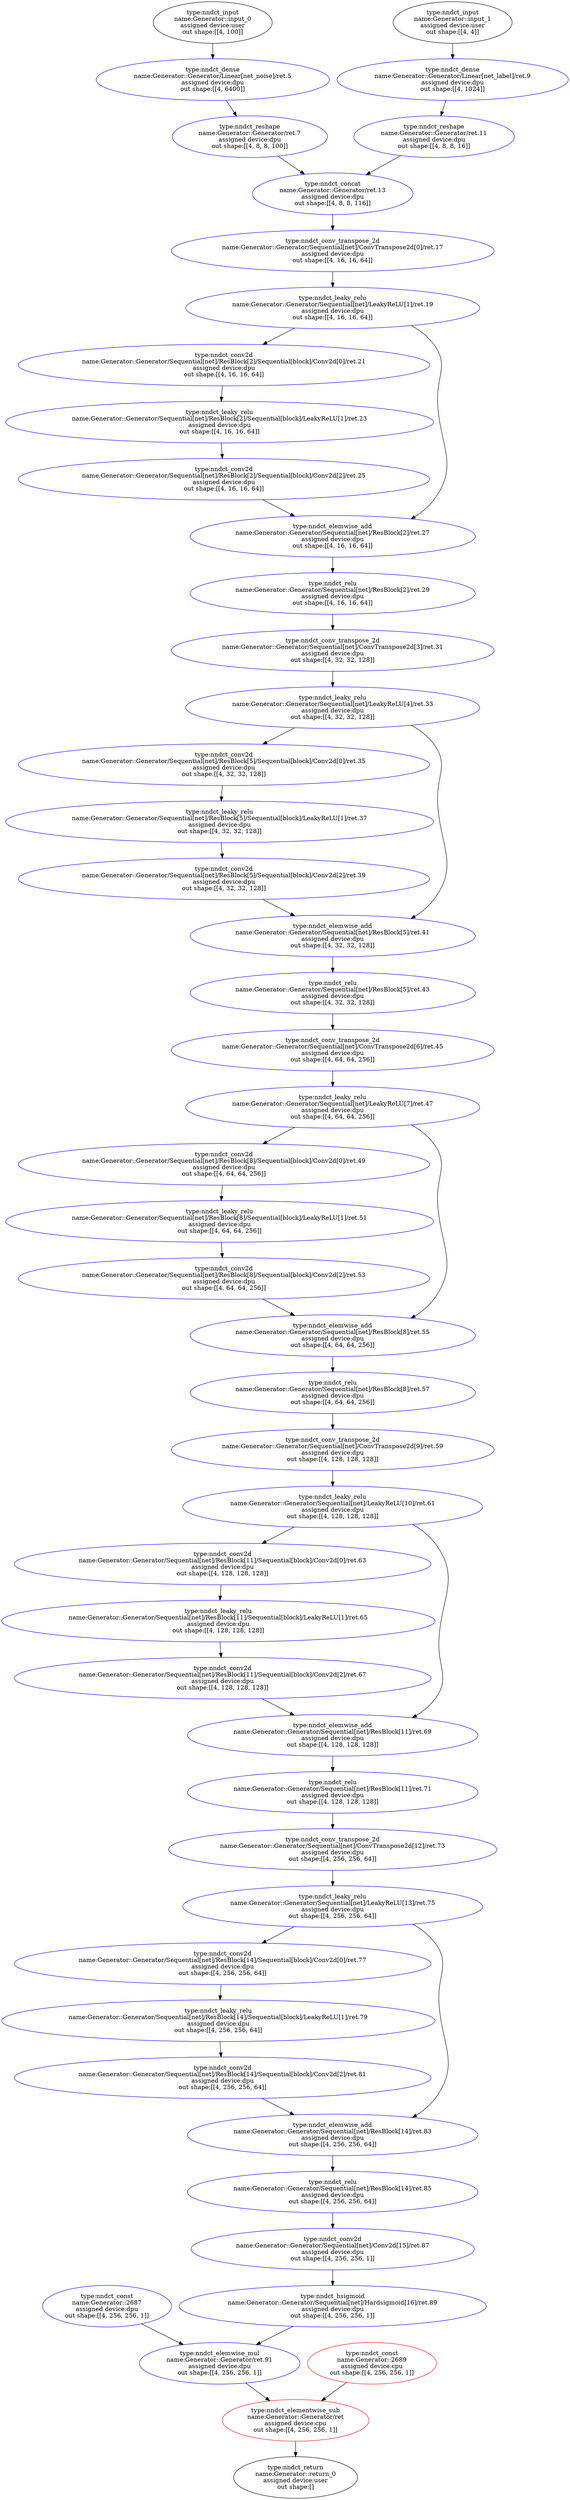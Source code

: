 digraph Generator {
	2687 [label="type:nndct_const
name:Generator::2687
assigned device:dpu
out shape:[[4, 256, 256, 1]]" color=blue]
	2689 [label="type:nndct_const
name:Generator::2689
assigned device:cpu
out shape:[[4, 256, 256, 1]]" color=red]
	input_0 [label="type:nndct_input
name:Generator::input_0
assigned device:user
out shape:[[4, 100]]" color=black]
	input_1 [label="type:nndct_input
name:Generator::input_1
assigned device:user
out shape:[[4, 4]]" color=black]
	"Generator/Linear[net_noise]/ret.5" [label="type:nndct_dense
name:Generator::Generator/Linear[net_noise]/ret.5
assigned device:dpu
out shape:[[4, 6400]]" color=blue]
	"Generator/ret.7" [label="type:nndct_reshape
name:Generator::Generator/ret.7
assigned device:dpu
out shape:[[4, 8, 8, 100]]" color=blue]
	"Generator/Linear[net_label]/ret.9" [label="type:nndct_dense
name:Generator::Generator/Linear[net_label]/ret.9
assigned device:dpu
out shape:[[4, 1024]]" color=blue]
	"Generator/ret.11" [label="type:nndct_reshape
name:Generator::Generator/ret.11
assigned device:dpu
out shape:[[4, 8, 8, 16]]" color=blue]
	"Generator/ret.13" [label="type:nndct_concat
name:Generator::Generator/ret.13
assigned device:dpu
out shape:[[4, 8, 8, 116]]" color=blue]
	"Generator/Sequential[net]/ConvTranspose2d[0]/ret.17" [label="type:nndct_conv_transpose_2d
name:Generator::Generator/Sequential[net]/ConvTranspose2d[0]/ret.17
assigned device:dpu
out shape:[[4, 16, 16, 64]]" color=blue]
	"Generator/Sequential[net]/LeakyReLU[1]/ret.19" [label="type:nndct_leaky_relu
name:Generator::Generator/Sequential[net]/LeakyReLU[1]/ret.19
assigned device:dpu
out shape:[[4, 16, 16, 64]]" color=blue]
	"Generator/Sequential[net]/ResBlock[2]/Sequential[block]/Conv2d[0]/ret.21" [label="type:nndct_conv2d
name:Generator::Generator/Sequential[net]/ResBlock[2]/Sequential[block]/Conv2d[0]/ret.21
assigned device:dpu
out shape:[[4, 16, 16, 64]]" color=blue]
	"Generator/Sequential[net]/ResBlock[2]/Sequential[block]/LeakyReLU[1]/ret.23" [label="type:nndct_leaky_relu
name:Generator::Generator/Sequential[net]/ResBlock[2]/Sequential[block]/LeakyReLU[1]/ret.23
assigned device:dpu
out shape:[[4, 16, 16, 64]]" color=blue]
	"Generator/Sequential[net]/ResBlock[2]/Sequential[block]/Conv2d[2]/ret.25" [label="type:nndct_conv2d
name:Generator::Generator/Sequential[net]/ResBlock[2]/Sequential[block]/Conv2d[2]/ret.25
assigned device:dpu
out shape:[[4, 16, 16, 64]]" color=blue]
	"Generator/Sequential[net]/ResBlock[2]/ret.27" [label="type:nndct_elemwise_add
name:Generator::Generator/Sequential[net]/ResBlock[2]/ret.27
assigned device:dpu
out shape:[[4, 16, 16, 64]]" color=blue]
	"Generator/Sequential[net]/ResBlock[2]/ret.29" [label="type:nndct_relu
name:Generator::Generator/Sequential[net]/ResBlock[2]/ret.29
assigned device:dpu
out shape:[[4, 16, 16, 64]]" color=blue]
	"Generator/Sequential[net]/ConvTranspose2d[3]/ret.31" [label="type:nndct_conv_transpose_2d
name:Generator::Generator/Sequential[net]/ConvTranspose2d[3]/ret.31
assigned device:dpu
out shape:[[4, 32, 32, 128]]" color=blue]
	"Generator/Sequential[net]/LeakyReLU[4]/ret.33" [label="type:nndct_leaky_relu
name:Generator::Generator/Sequential[net]/LeakyReLU[4]/ret.33
assigned device:dpu
out shape:[[4, 32, 32, 128]]" color=blue]
	"Generator/Sequential[net]/ResBlock[5]/Sequential[block]/Conv2d[0]/ret.35" [label="type:nndct_conv2d
name:Generator::Generator/Sequential[net]/ResBlock[5]/Sequential[block]/Conv2d[0]/ret.35
assigned device:dpu
out shape:[[4, 32, 32, 128]]" color=blue]
	"Generator/Sequential[net]/ResBlock[5]/Sequential[block]/LeakyReLU[1]/ret.37" [label="type:nndct_leaky_relu
name:Generator::Generator/Sequential[net]/ResBlock[5]/Sequential[block]/LeakyReLU[1]/ret.37
assigned device:dpu
out shape:[[4, 32, 32, 128]]" color=blue]
	"Generator/Sequential[net]/ResBlock[5]/Sequential[block]/Conv2d[2]/ret.39" [label="type:nndct_conv2d
name:Generator::Generator/Sequential[net]/ResBlock[5]/Sequential[block]/Conv2d[2]/ret.39
assigned device:dpu
out shape:[[4, 32, 32, 128]]" color=blue]
	"Generator/Sequential[net]/ResBlock[5]/ret.41" [label="type:nndct_elemwise_add
name:Generator::Generator/Sequential[net]/ResBlock[5]/ret.41
assigned device:dpu
out shape:[[4, 32, 32, 128]]" color=blue]
	"Generator/Sequential[net]/ResBlock[5]/ret.43" [label="type:nndct_relu
name:Generator::Generator/Sequential[net]/ResBlock[5]/ret.43
assigned device:dpu
out shape:[[4, 32, 32, 128]]" color=blue]
	"Generator/Sequential[net]/ConvTranspose2d[6]/ret.45" [label="type:nndct_conv_transpose_2d
name:Generator::Generator/Sequential[net]/ConvTranspose2d[6]/ret.45
assigned device:dpu
out shape:[[4, 64, 64, 256]]" color=blue]
	"Generator/Sequential[net]/LeakyReLU[7]/ret.47" [label="type:nndct_leaky_relu
name:Generator::Generator/Sequential[net]/LeakyReLU[7]/ret.47
assigned device:dpu
out shape:[[4, 64, 64, 256]]" color=blue]
	"Generator/Sequential[net]/ResBlock[8]/Sequential[block]/Conv2d[0]/ret.49" [label="type:nndct_conv2d
name:Generator::Generator/Sequential[net]/ResBlock[8]/Sequential[block]/Conv2d[0]/ret.49
assigned device:dpu
out shape:[[4, 64, 64, 256]]" color=blue]
	"Generator/Sequential[net]/ResBlock[8]/Sequential[block]/LeakyReLU[1]/ret.51" [label="type:nndct_leaky_relu
name:Generator::Generator/Sequential[net]/ResBlock[8]/Sequential[block]/LeakyReLU[1]/ret.51
assigned device:dpu
out shape:[[4, 64, 64, 256]]" color=blue]
	"Generator/Sequential[net]/ResBlock[8]/Sequential[block]/Conv2d[2]/ret.53" [label="type:nndct_conv2d
name:Generator::Generator/Sequential[net]/ResBlock[8]/Sequential[block]/Conv2d[2]/ret.53
assigned device:dpu
out shape:[[4, 64, 64, 256]]" color=blue]
	"Generator/Sequential[net]/ResBlock[8]/ret.55" [label="type:nndct_elemwise_add
name:Generator::Generator/Sequential[net]/ResBlock[8]/ret.55
assigned device:dpu
out shape:[[4, 64, 64, 256]]" color=blue]
	"Generator/Sequential[net]/ResBlock[8]/ret.57" [label="type:nndct_relu
name:Generator::Generator/Sequential[net]/ResBlock[8]/ret.57
assigned device:dpu
out shape:[[4, 64, 64, 256]]" color=blue]
	"Generator/Sequential[net]/ConvTranspose2d[9]/ret.59" [label="type:nndct_conv_transpose_2d
name:Generator::Generator/Sequential[net]/ConvTranspose2d[9]/ret.59
assigned device:dpu
out shape:[[4, 128, 128, 128]]" color=blue]
	"Generator/Sequential[net]/LeakyReLU[10]/ret.61" [label="type:nndct_leaky_relu
name:Generator::Generator/Sequential[net]/LeakyReLU[10]/ret.61
assigned device:dpu
out shape:[[4, 128, 128, 128]]" color=blue]
	"Generator/Sequential[net]/ResBlock[11]/Sequential[block]/Conv2d[0]/ret.63" [label="type:nndct_conv2d
name:Generator::Generator/Sequential[net]/ResBlock[11]/Sequential[block]/Conv2d[0]/ret.63
assigned device:dpu
out shape:[[4, 128, 128, 128]]" color=blue]
	"Generator/Sequential[net]/ResBlock[11]/Sequential[block]/LeakyReLU[1]/ret.65" [label="type:nndct_leaky_relu
name:Generator::Generator/Sequential[net]/ResBlock[11]/Sequential[block]/LeakyReLU[1]/ret.65
assigned device:dpu
out shape:[[4, 128, 128, 128]]" color=blue]
	"Generator/Sequential[net]/ResBlock[11]/Sequential[block]/Conv2d[2]/ret.67" [label="type:nndct_conv2d
name:Generator::Generator/Sequential[net]/ResBlock[11]/Sequential[block]/Conv2d[2]/ret.67
assigned device:dpu
out shape:[[4, 128, 128, 128]]" color=blue]
	"Generator/Sequential[net]/ResBlock[11]/ret.69" [label="type:nndct_elemwise_add
name:Generator::Generator/Sequential[net]/ResBlock[11]/ret.69
assigned device:dpu
out shape:[[4, 128, 128, 128]]" color=blue]
	"Generator/Sequential[net]/ResBlock[11]/ret.71" [label="type:nndct_relu
name:Generator::Generator/Sequential[net]/ResBlock[11]/ret.71
assigned device:dpu
out shape:[[4, 128, 128, 128]]" color=blue]
	"Generator/Sequential[net]/ConvTranspose2d[12]/ret.73" [label="type:nndct_conv_transpose_2d
name:Generator::Generator/Sequential[net]/ConvTranspose2d[12]/ret.73
assigned device:dpu
out shape:[[4, 256, 256, 64]]" color=blue]
	"Generator/Sequential[net]/LeakyReLU[13]/ret.75" [label="type:nndct_leaky_relu
name:Generator::Generator/Sequential[net]/LeakyReLU[13]/ret.75
assigned device:dpu
out shape:[[4, 256, 256, 64]]" color=blue]
	"Generator/Sequential[net]/ResBlock[14]/Sequential[block]/Conv2d[0]/ret.77" [label="type:nndct_conv2d
name:Generator::Generator/Sequential[net]/ResBlock[14]/Sequential[block]/Conv2d[0]/ret.77
assigned device:dpu
out shape:[[4, 256, 256, 64]]" color=blue]
	"Generator/Sequential[net]/ResBlock[14]/Sequential[block]/LeakyReLU[1]/ret.79" [label="type:nndct_leaky_relu
name:Generator::Generator/Sequential[net]/ResBlock[14]/Sequential[block]/LeakyReLU[1]/ret.79
assigned device:dpu
out shape:[[4, 256, 256, 64]]" color=blue]
	"Generator/Sequential[net]/ResBlock[14]/Sequential[block]/Conv2d[2]/ret.81" [label="type:nndct_conv2d
name:Generator::Generator/Sequential[net]/ResBlock[14]/Sequential[block]/Conv2d[2]/ret.81
assigned device:dpu
out shape:[[4, 256, 256, 64]]" color=blue]
	"Generator/Sequential[net]/ResBlock[14]/ret.83" [label="type:nndct_elemwise_add
name:Generator::Generator/Sequential[net]/ResBlock[14]/ret.83
assigned device:dpu
out shape:[[4, 256, 256, 64]]" color=blue]
	"Generator/Sequential[net]/ResBlock[14]/ret.85" [label="type:nndct_relu
name:Generator::Generator/Sequential[net]/ResBlock[14]/ret.85
assigned device:dpu
out shape:[[4, 256, 256, 64]]" color=blue]
	"Generator/Sequential[net]/Conv2d[15]/ret.87" [label="type:nndct_conv2d
name:Generator::Generator/Sequential[net]/Conv2d[15]/ret.87
assigned device:dpu
out shape:[[4, 256, 256, 1]]" color=blue]
	"Generator/Sequential[net]/Hardsigmoid[16]/ret.89" [label="type:nndct_hsigmoid
name:Generator::Generator/Sequential[net]/Hardsigmoid[16]/ret.89
assigned device:dpu
out shape:[[4, 256, 256, 1]]" color=blue]
	"Generator/ret.91" [label="type:nndct_elemwise_mul
name:Generator::Generator/ret.91
assigned device:dpu
out shape:[[4, 256, 256, 1]]" color=blue]
	"Generator/ret" [label="type:nndct_elementwise_sub
name:Generator::Generator/ret
assigned device:cpu
out shape:[[4, 256, 256, 1]]" color=red]
	return_0 [label="type:nndct_return
name:Generator::return_0
assigned device:user
out shape:[]" color=black]
	2687 -> "Generator/ret.91"
	2689 -> "Generator/ret"
	input_0 -> "Generator/Linear[net_noise]/ret.5"
	input_1 -> "Generator/Linear[net_label]/ret.9"
	"Generator/Linear[net_noise]/ret.5" -> "Generator/ret.7"
	"Generator/ret.7" -> "Generator/ret.13"
	"Generator/Linear[net_label]/ret.9" -> "Generator/ret.11"
	"Generator/ret.11" -> "Generator/ret.13"
	"Generator/ret.13" -> "Generator/Sequential[net]/ConvTranspose2d[0]/ret.17"
	"Generator/Sequential[net]/ConvTranspose2d[0]/ret.17" -> "Generator/Sequential[net]/LeakyReLU[1]/ret.19"
	"Generator/Sequential[net]/LeakyReLU[1]/ret.19" -> "Generator/Sequential[net]/ResBlock[2]/Sequential[block]/Conv2d[0]/ret.21"
	"Generator/Sequential[net]/LeakyReLU[1]/ret.19" -> "Generator/Sequential[net]/ResBlock[2]/ret.27"
	"Generator/Sequential[net]/ResBlock[2]/Sequential[block]/Conv2d[0]/ret.21" -> "Generator/Sequential[net]/ResBlock[2]/Sequential[block]/LeakyReLU[1]/ret.23"
	"Generator/Sequential[net]/ResBlock[2]/Sequential[block]/LeakyReLU[1]/ret.23" -> "Generator/Sequential[net]/ResBlock[2]/Sequential[block]/Conv2d[2]/ret.25"
	"Generator/Sequential[net]/ResBlock[2]/Sequential[block]/Conv2d[2]/ret.25" -> "Generator/Sequential[net]/ResBlock[2]/ret.27"
	"Generator/Sequential[net]/ResBlock[2]/ret.27" -> "Generator/Sequential[net]/ResBlock[2]/ret.29"
	"Generator/Sequential[net]/ResBlock[2]/ret.29" -> "Generator/Sequential[net]/ConvTranspose2d[3]/ret.31"
	"Generator/Sequential[net]/ConvTranspose2d[3]/ret.31" -> "Generator/Sequential[net]/LeakyReLU[4]/ret.33"
	"Generator/Sequential[net]/LeakyReLU[4]/ret.33" -> "Generator/Sequential[net]/ResBlock[5]/Sequential[block]/Conv2d[0]/ret.35"
	"Generator/Sequential[net]/LeakyReLU[4]/ret.33" -> "Generator/Sequential[net]/ResBlock[5]/ret.41"
	"Generator/Sequential[net]/ResBlock[5]/Sequential[block]/Conv2d[0]/ret.35" -> "Generator/Sequential[net]/ResBlock[5]/Sequential[block]/LeakyReLU[1]/ret.37"
	"Generator/Sequential[net]/ResBlock[5]/Sequential[block]/LeakyReLU[1]/ret.37" -> "Generator/Sequential[net]/ResBlock[5]/Sequential[block]/Conv2d[2]/ret.39"
	"Generator/Sequential[net]/ResBlock[5]/Sequential[block]/Conv2d[2]/ret.39" -> "Generator/Sequential[net]/ResBlock[5]/ret.41"
	"Generator/Sequential[net]/ResBlock[5]/ret.41" -> "Generator/Sequential[net]/ResBlock[5]/ret.43"
	"Generator/Sequential[net]/ResBlock[5]/ret.43" -> "Generator/Sequential[net]/ConvTranspose2d[6]/ret.45"
	"Generator/Sequential[net]/ConvTranspose2d[6]/ret.45" -> "Generator/Sequential[net]/LeakyReLU[7]/ret.47"
	"Generator/Sequential[net]/LeakyReLU[7]/ret.47" -> "Generator/Sequential[net]/ResBlock[8]/Sequential[block]/Conv2d[0]/ret.49"
	"Generator/Sequential[net]/LeakyReLU[7]/ret.47" -> "Generator/Sequential[net]/ResBlock[8]/ret.55"
	"Generator/Sequential[net]/ResBlock[8]/Sequential[block]/Conv2d[0]/ret.49" -> "Generator/Sequential[net]/ResBlock[8]/Sequential[block]/LeakyReLU[1]/ret.51"
	"Generator/Sequential[net]/ResBlock[8]/Sequential[block]/LeakyReLU[1]/ret.51" -> "Generator/Sequential[net]/ResBlock[8]/Sequential[block]/Conv2d[2]/ret.53"
	"Generator/Sequential[net]/ResBlock[8]/Sequential[block]/Conv2d[2]/ret.53" -> "Generator/Sequential[net]/ResBlock[8]/ret.55"
	"Generator/Sequential[net]/ResBlock[8]/ret.55" -> "Generator/Sequential[net]/ResBlock[8]/ret.57"
	"Generator/Sequential[net]/ResBlock[8]/ret.57" -> "Generator/Sequential[net]/ConvTranspose2d[9]/ret.59"
	"Generator/Sequential[net]/ConvTranspose2d[9]/ret.59" -> "Generator/Sequential[net]/LeakyReLU[10]/ret.61"
	"Generator/Sequential[net]/LeakyReLU[10]/ret.61" -> "Generator/Sequential[net]/ResBlock[11]/Sequential[block]/Conv2d[0]/ret.63"
	"Generator/Sequential[net]/LeakyReLU[10]/ret.61" -> "Generator/Sequential[net]/ResBlock[11]/ret.69"
	"Generator/Sequential[net]/ResBlock[11]/Sequential[block]/Conv2d[0]/ret.63" -> "Generator/Sequential[net]/ResBlock[11]/Sequential[block]/LeakyReLU[1]/ret.65"
	"Generator/Sequential[net]/ResBlock[11]/Sequential[block]/LeakyReLU[1]/ret.65" -> "Generator/Sequential[net]/ResBlock[11]/Sequential[block]/Conv2d[2]/ret.67"
	"Generator/Sequential[net]/ResBlock[11]/Sequential[block]/Conv2d[2]/ret.67" -> "Generator/Sequential[net]/ResBlock[11]/ret.69"
	"Generator/Sequential[net]/ResBlock[11]/ret.69" -> "Generator/Sequential[net]/ResBlock[11]/ret.71"
	"Generator/Sequential[net]/ResBlock[11]/ret.71" -> "Generator/Sequential[net]/ConvTranspose2d[12]/ret.73"
	"Generator/Sequential[net]/ConvTranspose2d[12]/ret.73" -> "Generator/Sequential[net]/LeakyReLU[13]/ret.75"
	"Generator/Sequential[net]/LeakyReLU[13]/ret.75" -> "Generator/Sequential[net]/ResBlock[14]/Sequential[block]/Conv2d[0]/ret.77"
	"Generator/Sequential[net]/LeakyReLU[13]/ret.75" -> "Generator/Sequential[net]/ResBlock[14]/ret.83"
	"Generator/Sequential[net]/ResBlock[14]/Sequential[block]/Conv2d[0]/ret.77" -> "Generator/Sequential[net]/ResBlock[14]/Sequential[block]/LeakyReLU[1]/ret.79"
	"Generator/Sequential[net]/ResBlock[14]/Sequential[block]/LeakyReLU[1]/ret.79" -> "Generator/Sequential[net]/ResBlock[14]/Sequential[block]/Conv2d[2]/ret.81"
	"Generator/Sequential[net]/ResBlock[14]/Sequential[block]/Conv2d[2]/ret.81" -> "Generator/Sequential[net]/ResBlock[14]/ret.83"
	"Generator/Sequential[net]/ResBlock[14]/ret.83" -> "Generator/Sequential[net]/ResBlock[14]/ret.85"
	"Generator/Sequential[net]/ResBlock[14]/ret.85" -> "Generator/Sequential[net]/Conv2d[15]/ret.87"
	"Generator/Sequential[net]/Conv2d[15]/ret.87" -> "Generator/Sequential[net]/Hardsigmoid[16]/ret.89"
	"Generator/Sequential[net]/Hardsigmoid[16]/ret.89" -> "Generator/ret.91"
	"Generator/ret.91" -> "Generator/ret"
	"Generator/ret" -> return_0
}

